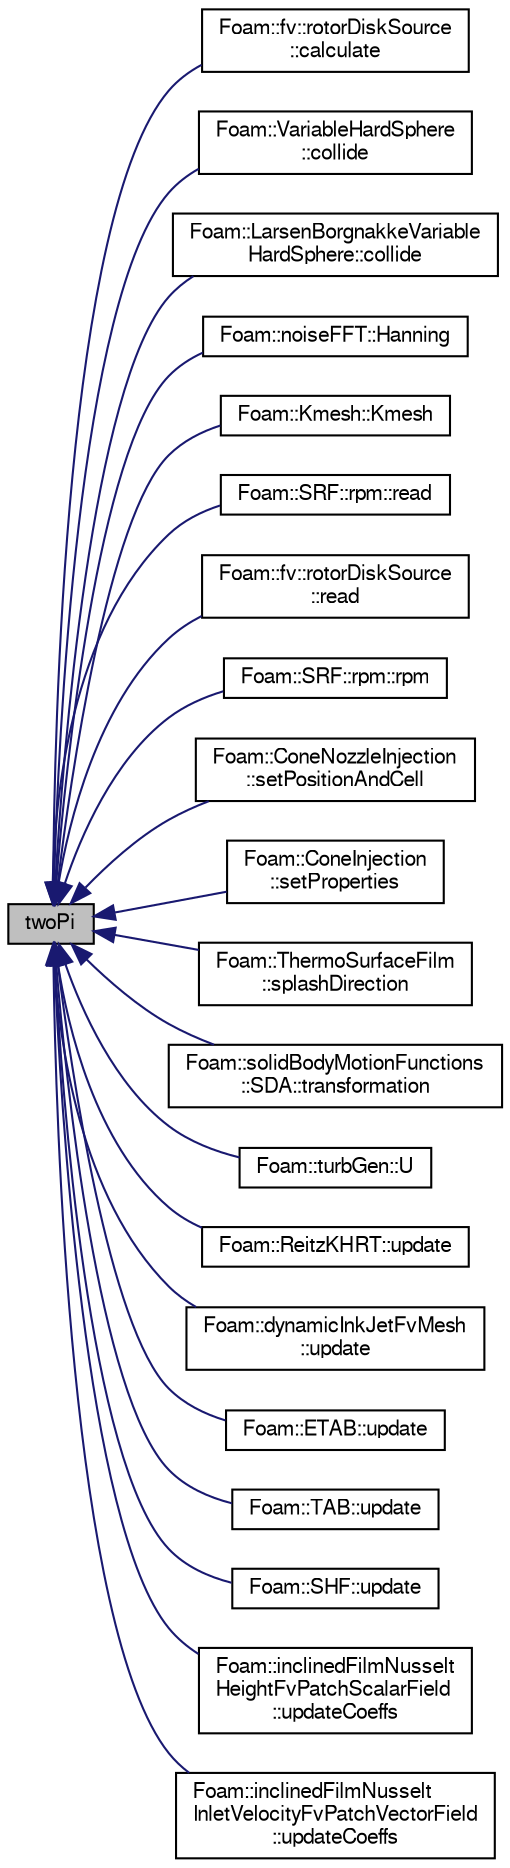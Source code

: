 digraph "twoPi"
{
  bgcolor="transparent";
  edge [fontname="FreeSans",fontsize="10",labelfontname="FreeSans",labelfontsize="10"];
  node [fontname="FreeSans",fontsize="10",shape=record];
  rankdir="LR";
  Node1 [label="twoPi",height=0.2,width=0.4,color="black", fillcolor="grey75", style="filled" fontcolor="black"];
  Node1 -> Node2 [dir="back",color="midnightblue",fontsize="10",style="solid",fontname="FreeSans"];
  Node2 [label="Foam::fv::rotorDiskSource\l::calculate",height=0.2,width=0.4,color="black",URL="$a02158.html#af1f80de2cfdda8beed20eae7693f3c4e",tooltip="Calculate forces. "];
  Node1 -> Node3 [dir="back",color="midnightblue",fontsize="10",style="solid",fontname="FreeSans"];
  Node3 [label="Foam::VariableHardSphere\l::collide",height=0.2,width=0.4,color="black",URL="$a02711.html#af028e1d3dc9aba7d1abd7d124b8a9a27",tooltip="Apply collision. "];
  Node1 -> Node4 [dir="back",color="midnightblue",fontsize="10",style="solid",fontname="FreeSans"];
  Node4 [label="Foam::LarsenBorgnakkeVariable\lHardSphere::collide",height=0.2,width=0.4,color="black",URL="$a01235.html#af028e1d3dc9aba7d1abd7d124b8a9a27",tooltip="Apply collision. "];
  Node1 -> Node5 [dir="back",color="midnightblue",fontsize="10",style="solid",fontname="FreeSans"];
  Node5 [label="Foam::noiseFFT::Hanning",height=0.2,width=0.4,color="black",URL="$a01565.html#a6ae375b81f24f96f4ae4c0e8117bb447",tooltip="Return the Hanning window function. "];
  Node1 -> Node6 [dir="back",color="midnightblue",fontsize="10",style="solid",fontname="FreeSans"];
  Node6 [label="Foam::Kmesh::Kmesh",height=0.2,width=0.4,color="black",URL="$a01205.html#a5a51b3510445fa907070c7052b6fc25c",tooltip="Construct from fvMesh. "];
  Node1 -> Node7 [dir="back",color="midnightblue",fontsize="10",style="solid",fontname="FreeSans"];
  Node7 [label="Foam::SRF::rpm::read",height=0.2,width=0.4,color="black",URL="$a02159.html#af816873151ddb0126e98bb2f914d8ed5",tooltip="Read. "];
  Node1 -> Node8 [dir="back",color="midnightblue",fontsize="10",style="solid",fontname="FreeSans"];
  Node8 [label="Foam::fv::rotorDiskSource\l::read",height=0.2,width=0.4,color="black",URL="$a02158.html#a6ce0c64db98eb6144d363dbfc86104eb",tooltip="Read source dictionary. "];
  Node1 -> Node9 [dir="back",color="midnightblue",fontsize="10",style="solid",fontname="FreeSans"];
  Node9 [label="Foam::SRF::rpm::rpm",height=0.2,width=0.4,color="black",URL="$a02159.html#a09a010b9deea70306bb2028a2ca70085",tooltip="Construct from components. "];
  Node1 -> Node10 [dir="back",color="midnightblue",fontsize="10",style="solid",fontname="FreeSans"];
  Node10 [label="Foam::ConeNozzleInjection\l::setPositionAndCell",height=0.2,width=0.4,color="black",URL="$a00329.html#aad46d52ac65ec9617ddd76b06e2bc670",tooltip="Set the injection position and owner cell. "];
  Node1 -> Node11 [dir="back",color="midnightblue",fontsize="10",style="solid",fontname="FreeSans"];
  Node11 [label="Foam::ConeInjection\l::setProperties",height=0.2,width=0.4,color="black",URL="$a00328.html#a9c29fb14e9bea94ae75c185efe894b00",tooltip="Set the parcel properties. "];
  Node1 -> Node12 [dir="back",color="midnightblue",fontsize="10",style="solid",fontname="FreeSans"];
  Node12 [label="Foam::ThermoSurfaceFilm\l::splashDirection",height=0.2,width=0.4,color="black",URL="$a02528.html#ae172acb191e7d8a02c6ed6017060d79c",tooltip="Return splashed parcel direction. "];
  Node1 -> Node13 [dir="back",color="midnightblue",fontsize="10",style="solid",fontname="FreeSans"];
  Node13 [label="Foam::solidBodyMotionFunctions\l::SDA::transformation",height=0.2,width=0.4,color="black",URL="$a02187.html#a81f0dd436b8f71ebb3ed3d093d828a2f",tooltip="Return the solid-body motion transformation septernion. "];
  Node1 -> Node14 [dir="back",color="midnightblue",fontsize="10",style="solid",fontname="FreeSans"];
  Node14 [label="Foam::turbGen::U",height=0.2,width=0.4,color="black",URL="$a02620.html#ac16b5b99bbcb4a4593ac66c206ec681c",tooltip="Generate and return a velocity field. "];
  Node1 -> Node15 [dir="back",color="midnightblue",fontsize="10",style="solid",fontname="FreeSans"];
  Node15 [label="Foam::ReitzKHRT::update",height=0.2,width=0.4,color="black",URL="$a02088.html#af86a08f997bc779309ec7d00e914e292",tooltip="Update the parcel diameter. "];
  Node1 -> Node16 [dir="back",color="midnightblue",fontsize="10",style="solid",fontname="FreeSans"];
  Node16 [label="Foam::dynamicInkJetFvMesh\l::update",height=0.2,width=0.4,color="black",URL="$a00579.html#aa2aac016e2bf7b5bd2b271786c2791aa",tooltip="Update the mesh for both mesh motion and topology change. "];
  Node1 -> Node17 [dir="back",color="midnightblue",fontsize="10",style="solid",fontname="FreeSans"];
  Node17 [label="Foam::ETAB::update",height=0.2,width=0.4,color="black",URL="$a00656.html#af86a08f997bc779309ec7d00e914e292",tooltip="Update the parcel properties. "];
  Node1 -> Node18 [dir="back",color="midnightblue",fontsize="10",style="solid",fontname="FreeSans"];
  Node18 [label="Foam::TAB::update",height=0.2,width=0.4,color="black",URL="$a02477.html#af86a08f997bc779309ec7d00e914e292",tooltip="Update the parcel diameter. "];
  Node1 -> Node19 [dir="back",color="midnightblue",fontsize="10",style="solid",fontname="FreeSans"];
  Node19 [label="Foam::SHF::update",height=0.2,width=0.4,color="black",URL="$a02225.html#af86a08f997bc779309ec7d00e914e292",tooltip="Update the parcel properties. "];
  Node1 -> Node20 [dir="back",color="midnightblue",fontsize="10",style="solid",fontname="FreeSans"];
  Node20 [label="Foam::inclinedFilmNusselt\lHeightFvPatchScalarField\l::updateCoeffs",height=0.2,width=0.4,color="black",URL="$a01010.html#a7e24eafac629d3733181cd942d4c902f",tooltip="Update the coefficients associated with the patch field. "];
  Node1 -> Node21 [dir="back",color="midnightblue",fontsize="10",style="solid",fontname="FreeSans"];
  Node21 [label="Foam::inclinedFilmNusselt\lInletVelocityFvPatchVectorField\l::updateCoeffs",height=0.2,width=0.4,color="black",URL="$a01011.html#a7e24eafac629d3733181cd942d4c902f",tooltip="Update the coefficients associated with the patch field. "];
}
